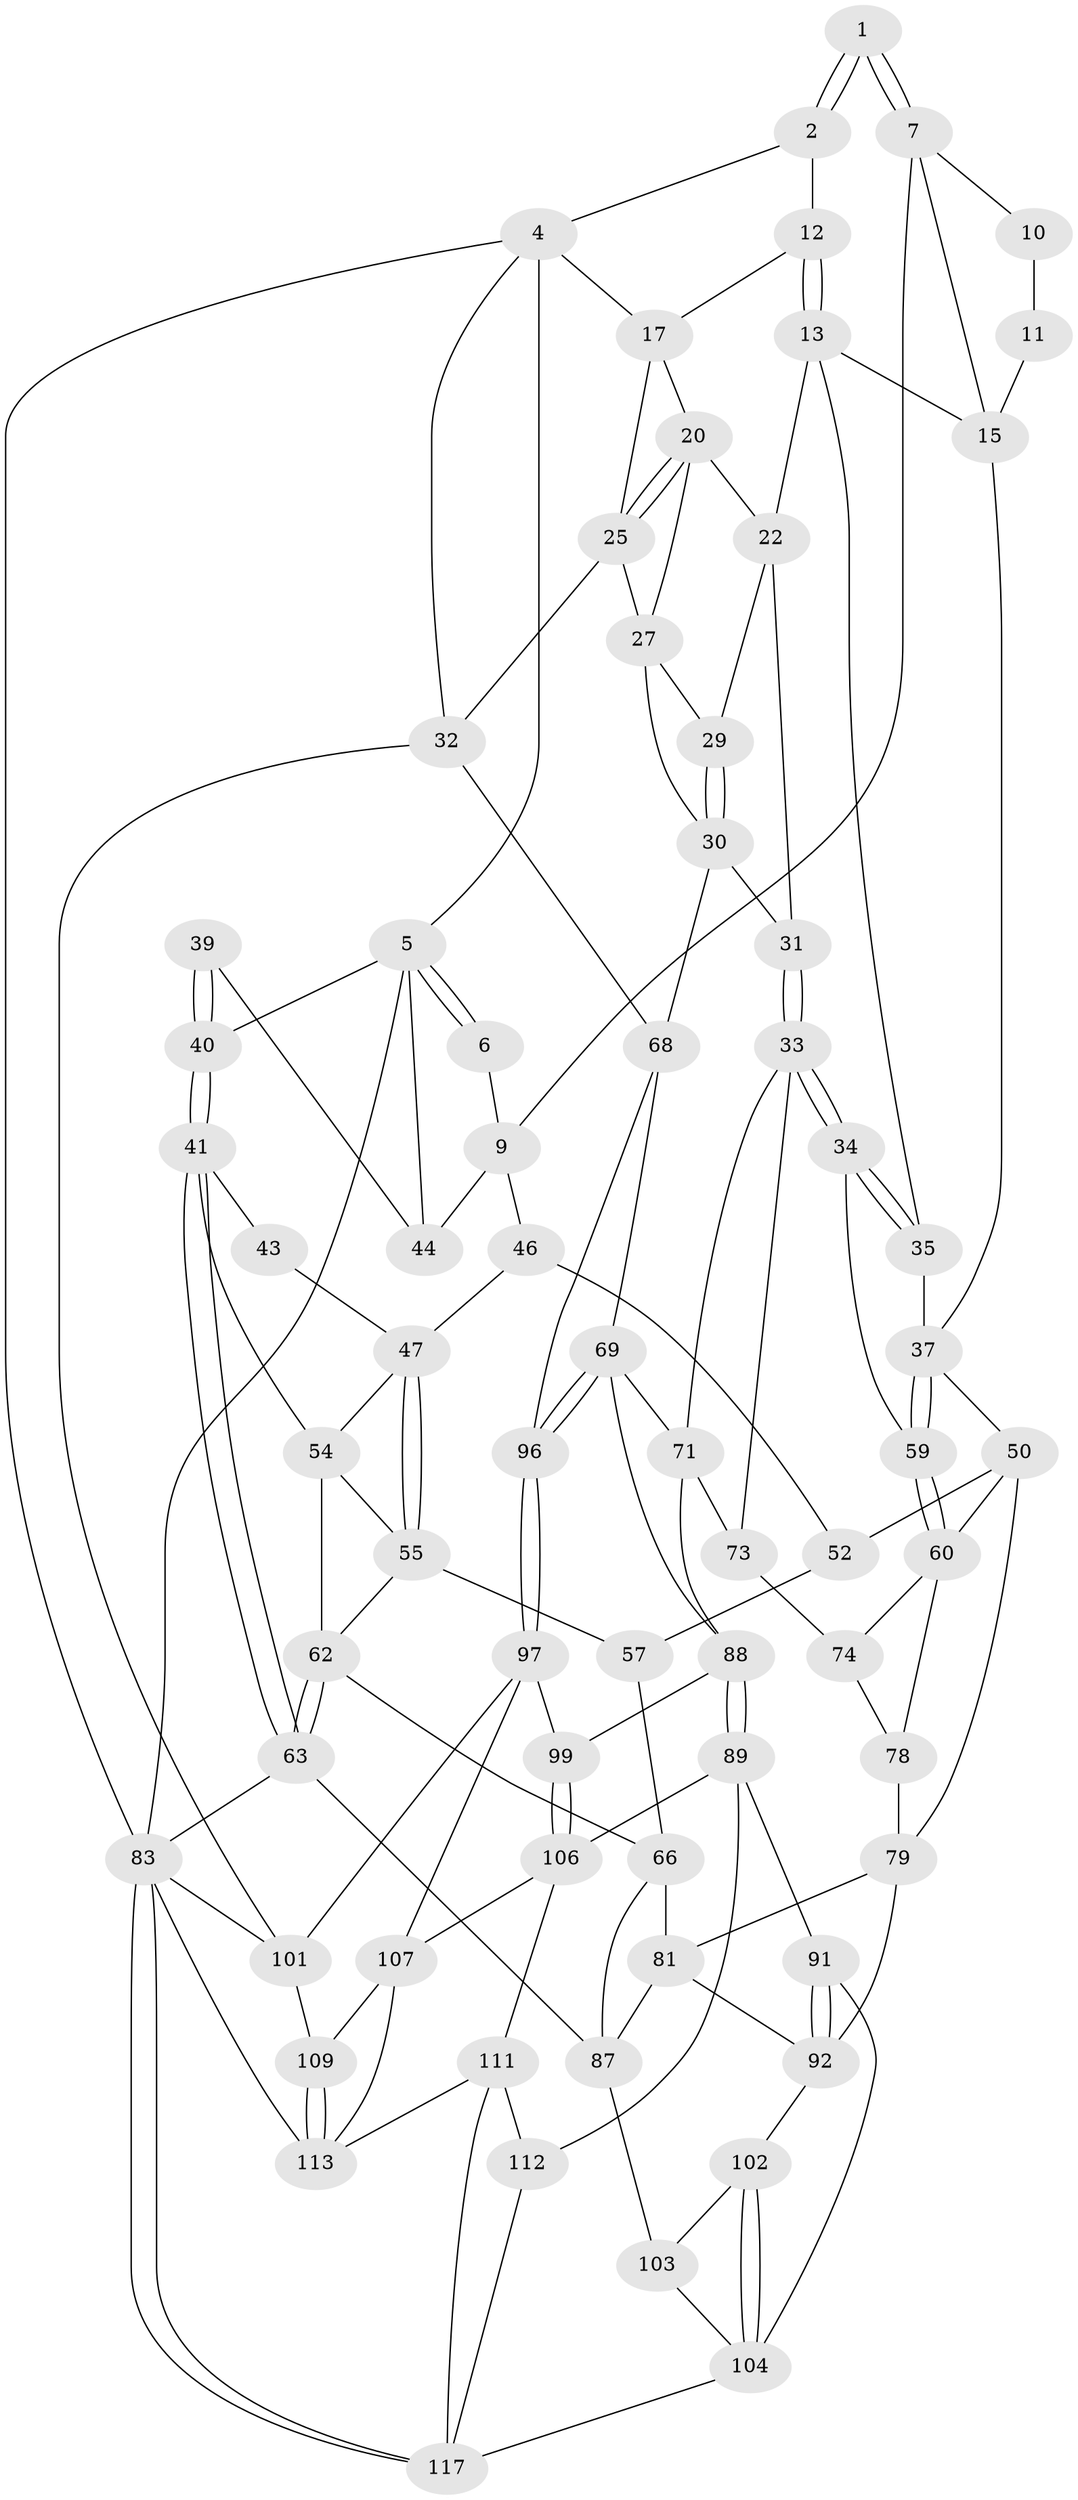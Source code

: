 // Generated by graph-tools (version 1.1) at 2025/52/02/27/25 19:52:44]
// undirected, 70 vertices, 149 edges
graph export_dot {
graph [start="1"]
  node [color=gray90,style=filled];
  1 [pos="+0.4581363129001638+0"];
  2 [pos="+0.6687385226056968+0",super="+3"];
  4 [pos="+1+0",super="+19"];
  5 [pos="+0+0",super="+49"];
  6 [pos="+0.1768969552774874+0"];
  7 [pos="+0.40530694521174204+0.1081885824512585",super="+8"];
  9 [pos="+0.2631133276426647+0.1867634470467243",super="+45"];
  10 [pos="+0.46351438690713015+0.12030203673319233"];
  11 [pos="+0.5730172077268808+0",super="+16"];
  12 [pos="+0.735643840160038+0"];
  13 [pos="+0.6280890235374337+0.21087319926592396",super="+14"];
  15 [pos="+0.5286523676786804+0.15339639937465957",super="+24"];
  17 [pos="+0.8058377400572803+0.040556055552506604",super="+18"];
  20 [pos="+0.8485850327960492+0.17701895825220032",super="+21"];
  22 [pos="+0.7048987637449626+0.2374162533117739",super="+23"];
  25 [pos="+0.8886729430002712+0.21263601802465876",super="+26"];
  27 [pos="+0.8672625052300363+0.3787842022804822",super="+28"];
  29 [pos="+0.7056024526060041+0.2383463989069181"];
  30 [pos="+0.7726313933945078+0.4005895255768854",super="+36"];
  31 [pos="+0.6907896916036351+0.40814678570095797"];
  32 [pos="+1+0.43456225522706776",super="+75"];
  33 [pos="+0.6484274580761054+0.43476715356547846",super="+72"];
  34 [pos="+0.5752021257437997+0.4127248705273334"];
  35 [pos="+0.591122311825478+0.23309498130373033"];
  37 [pos="+0.42243400840591677+0.3019960907738958",super="+38"];
  39 [pos="+0.0981095393065411+0.2386405523980792"];
  40 [pos="+0+0.3134971247839766"];
  41 [pos="+0+0.3600754808465438",super="+42"];
  43 [pos="+0.06913095205710564+0.2896249485401347"];
  44 [pos="+0.13941695932608938+0.2079593269494905"];
  46 [pos="+0.18370988928792112+0.3039780695030232"];
  47 [pos="+0.16587073247300857+0.3285050294629265",super="+48"];
  50 [pos="+0.3779444325031227+0.3416722950496812",super="+51"];
  52 [pos="+0.3165149402357598+0.4353536300283088",super="+53"];
  54 [pos="+0.0549974857729852+0.3573391797115888",super="+56"];
  55 [pos="+0.1377343808042471+0.38269156842519075",super="+58"];
  57 [pos="+0.20592694509021248+0.44508262610583543",super="+65"];
  59 [pos="+0.5553031840436371+0.41769543828607275"];
  60 [pos="+0.5378862959998558+0.4384309915656293",super="+61"];
  62 [pos="+0.03478305630581404+0.5424564257591686",super="+64"];
  63 [pos="+0+0.5957287152334869",super="+82"];
  66 [pos="+0.22677609919661773+0.5286777893439731",super="+67"];
  68 [pos="+0.8288159246305731+0.4502578521889044",super="+76"];
  69 [pos="+0.7614910887105608+0.5917518129654985",super="+70"];
  71 [pos="+0.7269158988755603+0.5910238055963575",super="+85"];
  73 [pos="+0.5818087825390418+0.5649271771867777",super="+84"];
  74 [pos="+0.5390126992163233+0.4467241456216773",super="+77"];
  78 [pos="+0.3964919587334161+0.5549494520910163"];
  79 [pos="+0.38487313796697115+0.5549651982329288",super="+80"];
  81 [pos="+0.3147289747195171+0.5788845018417698",super="+86"];
  83 [pos="+0+1",super="+100"];
  87 [pos="+0.18188737341285022+0.6497301586764059",super="+94"];
  88 [pos="+0.5535153895000869+0.7557030882227163",super="+95"];
  89 [pos="+0.5320905630386216+0.8142280502788447",super="+90"];
  91 [pos="+0.4443627536382038+0.850845369128191"];
  92 [pos="+0.370144911505717+0.6758142825527577",super="+93"];
  96 [pos="+0.8576152892743852+0.6711066598327143"];
  97 [pos="+0.8510356248906917+0.7183156863108668",super="+98"];
  99 [pos="+0.7492941142341819+0.7508473641014931"];
  101 [pos="+1+0.8798465458477607",super="+105"];
  102 [pos="+0.2713633433982837+0.8293808762496456"];
  103 [pos="+0.18688726942307946+0.8729491572754724"];
  104 [pos="+0.423538545557262+0.8516091731405713",super="+116"];
  106 [pos="+0.5876592791887552+0.844154139990425",super="+108"];
  107 [pos="+0.7232368973689862+0.9070681852641437",super="+110"];
  109 [pos="+0.8404571416879574+0.8948194261156016"];
  111 [pos="+0.6343761215346102+0.9304369669967384",super="+115"];
  112 [pos="+0.4694609292600943+1"];
  113 [pos="+1+1",super="+114"];
  117 [pos="+0.09211273405114562+1",super="+118"];
  1 -- 2;
  1 -- 2;
  1 -- 7;
  1 -- 7;
  2 -- 4;
  2 -- 12;
  4 -- 5;
  4 -- 83;
  4 -- 32;
  4 -- 17;
  5 -- 6;
  5 -- 6;
  5 -- 83;
  5 -- 40;
  5 -- 44;
  6 -- 9;
  7 -- 10;
  7 -- 9;
  7 -- 15;
  9 -- 44;
  9 -- 46;
  10 -- 11 [weight=2];
  11 -- 15;
  12 -- 13;
  12 -- 13;
  12 -- 17;
  13 -- 22;
  13 -- 35;
  13 -- 15;
  15 -- 37;
  17 -- 20;
  17 -- 25;
  20 -- 25;
  20 -- 25;
  20 -- 27;
  20 -- 22;
  22 -- 29;
  22 -- 31;
  25 -- 32;
  25 -- 27;
  27 -- 30;
  27 -- 29;
  29 -- 30;
  29 -- 30;
  30 -- 31;
  30 -- 68;
  31 -- 33;
  31 -- 33;
  32 -- 68;
  32 -- 101;
  33 -- 34;
  33 -- 34;
  33 -- 73;
  33 -- 71;
  34 -- 35;
  34 -- 35;
  34 -- 59;
  35 -- 37;
  37 -- 59;
  37 -- 59;
  37 -- 50;
  39 -- 40;
  39 -- 40;
  39 -- 44;
  40 -- 41;
  40 -- 41;
  41 -- 63;
  41 -- 63;
  41 -- 43;
  41 -- 54;
  43 -- 47;
  46 -- 47;
  46 -- 52;
  47 -- 55;
  47 -- 55;
  47 -- 54;
  50 -- 60;
  50 -- 52;
  50 -- 79;
  52 -- 57 [weight=2];
  54 -- 62;
  54 -- 55;
  55 -- 57;
  55 -- 62;
  57 -- 66;
  59 -- 60;
  59 -- 60;
  60 -- 74;
  60 -- 78;
  62 -- 63;
  62 -- 63;
  62 -- 66;
  63 -- 83;
  63 -- 87;
  66 -- 81;
  66 -- 87;
  68 -- 69;
  68 -- 96;
  69 -- 96;
  69 -- 96;
  69 -- 71;
  69 -- 88;
  71 -- 88;
  71 -- 73;
  73 -- 74 [weight=2];
  74 -- 78;
  78 -- 79;
  79 -- 81;
  79 -- 92;
  81 -- 87;
  81 -- 92;
  83 -- 117;
  83 -- 117;
  83 -- 113;
  83 -- 101;
  87 -- 103;
  88 -- 89;
  88 -- 89;
  88 -- 99;
  89 -- 106;
  89 -- 112;
  89 -- 91;
  91 -- 92;
  91 -- 92;
  91 -- 104;
  92 -- 102;
  96 -- 97;
  96 -- 97;
  97 -- 99;
  97 -- 107;
  97 -- 101;
  99 -- 106;
  99 -- 106;
  101 -- 109;
  102 -- 103;
  102 -- 104;
  102 -- 104;
  103 -- 104;
  104 -- 117;
  106 -- 107;
  106 -- 111;
  107 -- 113;
  107 -- 109;
  109 -- 113;
  109 -- 113;
  111 -- 112;
  111 -- 113;
  111 -- 117;
  112 -- 117;
}
